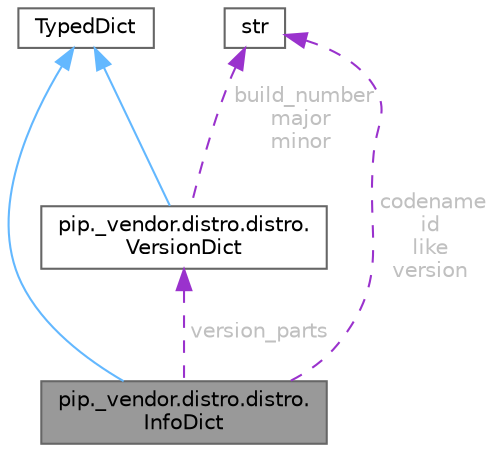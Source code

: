 digraph "pip._vendor.distro.distro.InfoDict"
{
 // LATEX_PDF_SIZE
  bgcolor="transparent";
  edge [fontname=Helvetica,fontsize=10,labelfontname=Helvetica,labelfontsize=10];
  node [fontname=Helvetica,fontsize=10,shape=box,height=0.2,width=0.4];
  Node1 [id="Node000001",label="pip._vendor.distro.distro.\lInfoDict",height=0.2,width=0.4,color="gray40", fillcolor="grey60", style="filled", fontcolor="black",tooltip=" "];
  Node2 -> Node1 [id="edge6_Node000001_Node000002",dir="back",color="steelblue1",style="solid",tooltip=" "];
  Node2 [id="Node000002",label="TypedDict",height=0.2,width=0.4,color="gray40", fillcolor="white", style="filled",tooltip=" "];
  Node3 -> Node1 [id="edge7_Node000001_Node000003",dir="back",color="darkorchid3",style="dashed",tooltip=" ",label=" codename\nid\nlike\nversion",fontcolor="grey" ];
  Node3 [id="Node000003",label="str",height=0.2,width=0.4,color="gray40", fillcolor="white", style="filled",tooltip=" "];
  Node4 -> Node1 [id="edge8_Node000001_Node000004",dir="back",color="darkorchid3",style="dashed",tooltip=" ",label=" version_parts",fontcolor="grey" ];
  Node4 [id="Node000004",label="pip._vendor.distro.distro.\lVersionDict",height=0.2,width=0.4,color="gray40", fillcolor="white", style="filled",URL="$classpip_1_1__vendor_1_1distro_1_1distro_1_1VersionDict.html",tooltip=" "];
  Node2 -> Node4 [id="edge9_Node000004_Node000002",dir="back",color="steelblue1",style="solid",tooltip=" "];
  Node3 -> Node4 [id="edge10_Node000004_Node000003",dir="back",color="darkorchid3",style="dashed",tooltip=" ",label=" build_number\nmajor\nminor",fontcolor="grey" ];
}

